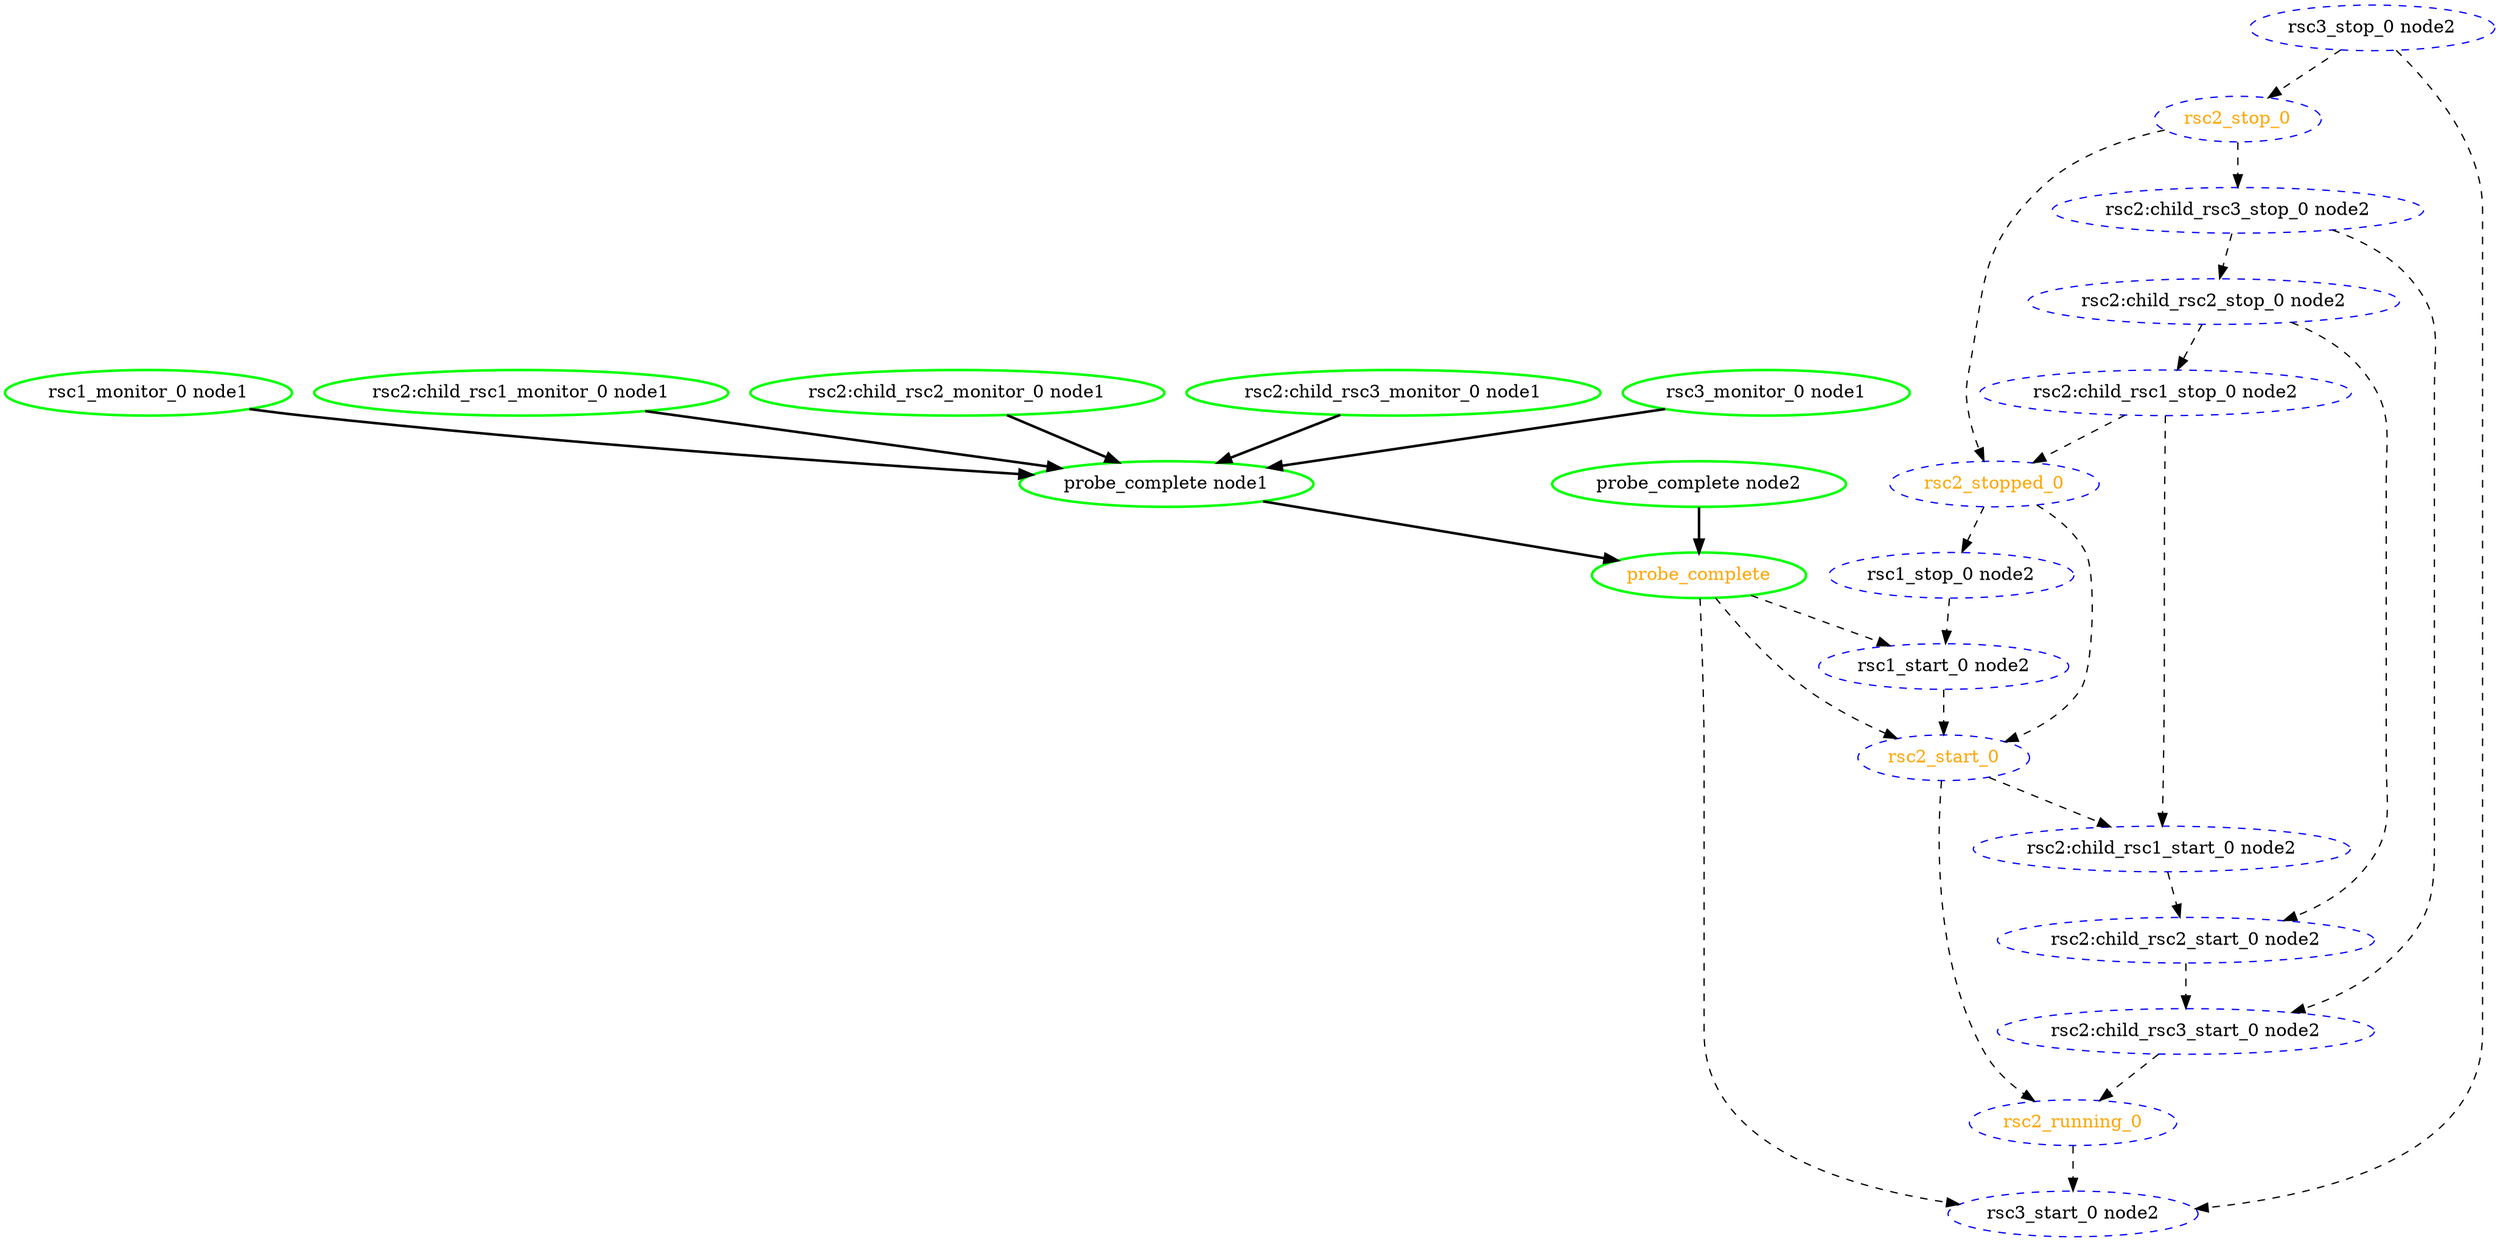 digraph "g" {
	size = "30,30"
"probe_complete" [ style=bold color="green" fontcolor="orange" ]
"probe_complete node1" [ style=bold color="green" fontcolor="black" ]
"rsc1_monitor_0 node1" [ style=bold color="green" fontcolor="black" ]
"rsc2:child_rsc1_monitor_0 node1" [ style=bold color="green" fontcolor="black" ]
"rsc2:child_rsc2_monitor_0 node1" [ style=bold color="green" fontcolor="black" ]
"rsc2:child_rsc3_monitor_0 node1" [ style=bold color="green" fontcolor="black" ]
"rsc3_monitor_0 node1" [ style=bold color="green" fontcolor="black" ]
"probe_complete node2" [ style=bold color="green" fontcolor="black" ]
"rsc1_stop_0 node2" [ style="dashed" color="blue" fontcolor="black" ]
"rsc1_start_0 node2" [ style="dashed" color="blue" fontcolor="black" ]
"rsc2:child_rsc1_stop_0 node2" [ style="dashed" color="blue" fontcolor="black" ]
"rsc2:child_rsc1_start_0 node2" [ style="dashed" color="blue" fontcolor="black" ]
"rsc2:child_rsc2_stop_0 node2" [ style="dashed" color="blue" fontcolor="black" ]
"rsc2:child_rsc2_start_0 node2" [ style="dashed" color="blue" fontcolor="black" ]
"rsc2:child_rsc3_stop_0 node2" [ style="dashed" color="blue" fontcolor="black" ]
"rsc2:child_rsc3_start_0 node2" [ style="dashed" color="blue" fontcolor="black" ]
"rsc2_start_0" [ style="dashed" color="blue" fontcolor="orange" ]
"rsc2_running_0" [ style="dashed" color="blue" fontcolor="orange" ]
"rsc2_stop_0" [ style="dashed" color="blue" fontcolor="orange" ]
"rsc2_stopped_0" [ style="dashed" color="blue" fontcolor="orange" ]
"rsc3_stop_0 node2" [ style="dashed" color="blue" fontcolor="black" ]
"rsc3_start_0 node2" [ style="dashed" color="blue" fontcolor="black" ]
"probe_complete node1" -> "probe_complete" [ style = bold]
"probe_complete node2" -> "probe_complete" [ style = bold]
"rsc1_monitor_0 node1" -> "probe_complete node1" [ style = bold]
"rsc2:child_rsc1_monitor_0 node1" -> "probe_complete node1" [ style = bold]
"rsc2:child_rsc2_monitor_0 node1" -> "probe_complete node1" [ style = bold]
"rsc2:child_rsc3_monitor_0 node1" -> "probe_complete node1" [ style = bold]
"rsc3_monitor_0 node1" -> "probe_complete node1" [ style = bold]
"rsc2_stopped_0" -> "rsc1_stop_0 node2" [ style = dashed]
"probe_complete" -> "rsc1_start_0 node2" [ style = dashed]
"rsc1_stop_0 node2" -> "rsc1_start_0 node2" [ style = dashed]
"rsc2:child_rsc2_stop_0 node2" -> "rsc2:child_rsc1_stop_0 node2" [ style = dashed]
"rsc2:child_rsc1_stop_0 node2" -> "rsc2:child_rsc1_start_0 node2" [ style = dashed]
"rsc2_start_0" -> "rsc2:child_rsc1_start_0 node2" [ style = dashed]
"rsc2:child_rsc3_stop_0 node2" -> "rsc2:child_rsc2_stop_0 node2" [ style = dashed]
"rsc2:child_rsc2_stop_0 node2" -> "rsc2:child_rsc2_start_0 node2" [ style = dashed]
"rsc2:child_rsc1_start_0 node2" -> "rsc2:child_rsc2_start_0 node2" [ style = dashed]
"rsc2_stop_0" -> "rsc2:child_rsc3_stop_0 node2" [ style = dashed]
"rsc2:child_rsc3_stop_0 node2" -> "rsc2:child_rsc3_start_0 node2" [ style = dashed]
"rsc2:child_rsc2_start_0 node2" -> "rsc2:child_rsc3_start_0 node2" [ style = dashed]
"rsc1_start_0 node2" -> "rsc2_start_0" [ style = dashed]
"probe_complete" -> "rsc2_start_0" [ style = dashed]
"rsc2_stopped_0" -> "rsc2_start_0" [ style = dashed]
"rsc2_start_0" -> "rsc2_running_0" [ style = dashed]
"rsc2:child_rsc3_start_0 node2" -> "rsc2_running_0" [ style = dashed]
"rsc3_stop_0 node2" -> "rsc2_stop_0" [ style = dashed]
"rsc2_stop_0" -> "rsc2_stopped_0" [ style = dashed]
"rsc2:child_rsc1_stop_0 node2" -> "rsc2_stopped_0" [ style = dashed]
"rsc2_running_0" -> "rsc3_start_0 node2" [ style = dashed]
"probe_complete" -> "rsc3_start_0 node2" [ style = dashed]
"rsc3_stop_0 node2" -> "rsc3_start_0 node2" [ style = dashed]
}
